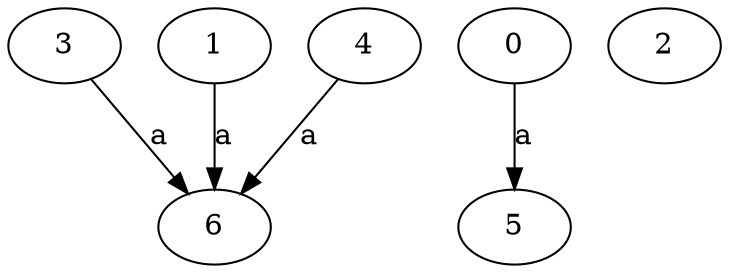 strict digraph  {
3;
0;
1;
4;
2;
5;
6;
3 -> 6  [label=a];
0 -> 5  [label=a];
1 -> 6  [label=a];
4 -> 6  [label=a];
}
